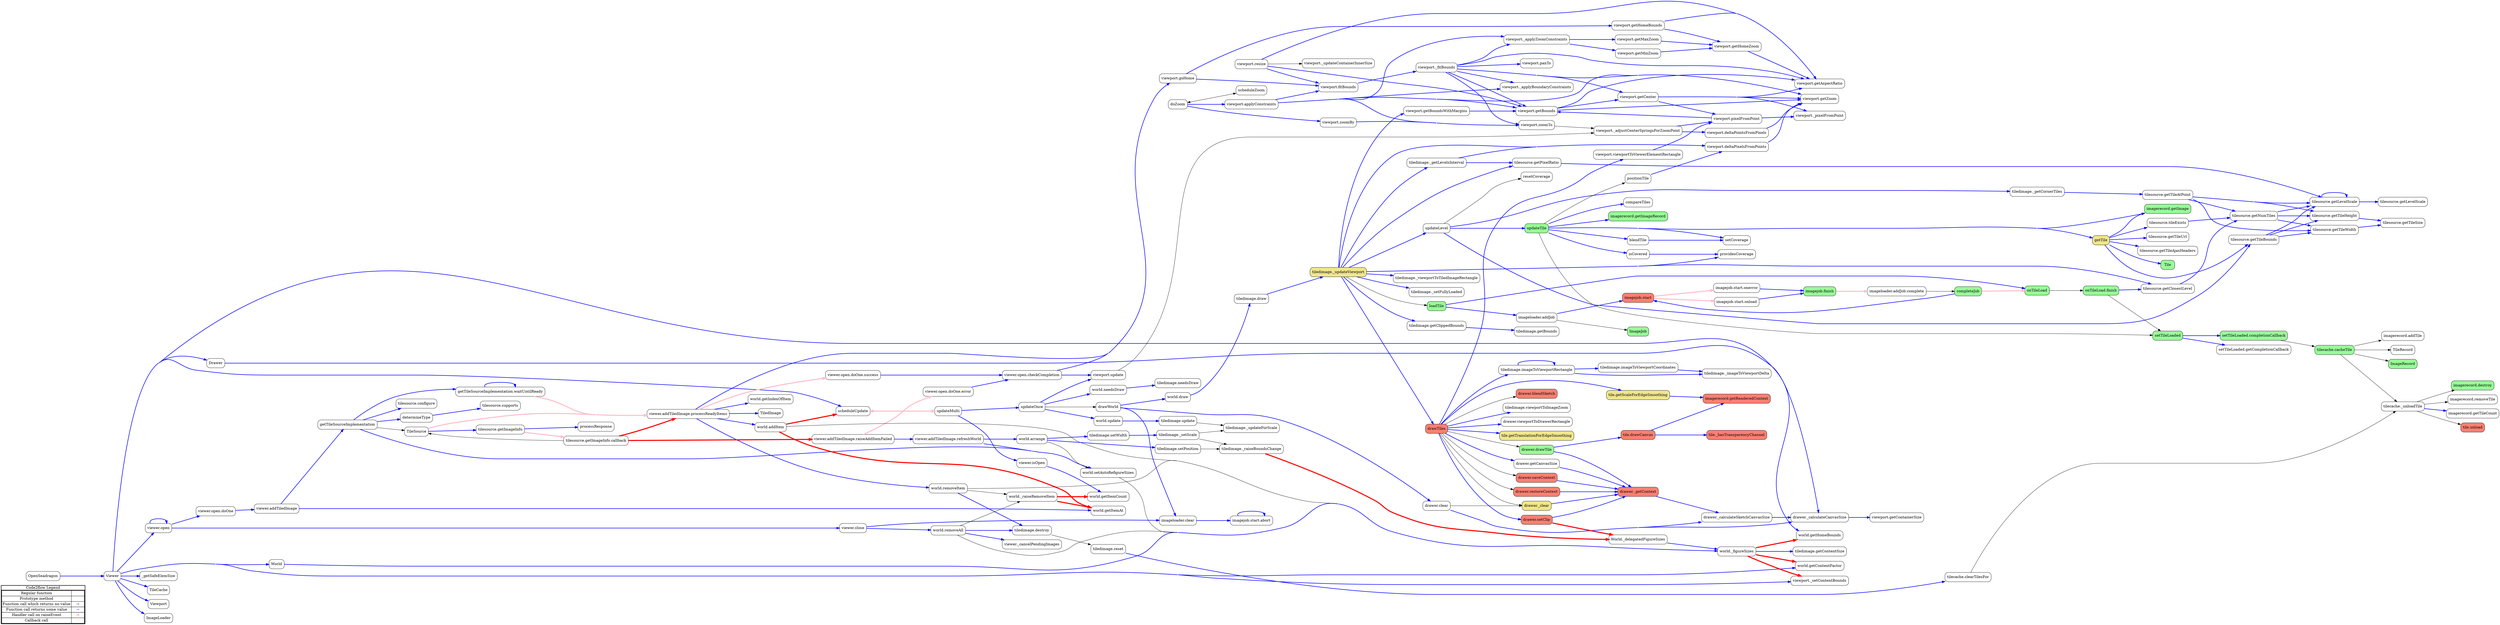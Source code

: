 digraph G {
clusterrank = "global"
ranksep = 1
mclimit = 500
spines = "curved"
rankdir = "LR"
dpi = 30;
concentrate = true;
			subgraph legend{
			rank = min;
			label = "legend";
			Legend [shape=none, margin=0, label = <
				<table cellspacing="0" cellpadding="0" border="1"><tr><td>Code2flow Legend</td></tr><tr><td>
				<table cellspacing="0">
				<tr><td>Regular function</td><td width="50px"></td></tr>
				<tr><td>Prototype method</td><td bgcolor='white'></td></tr>
				<tr><td>Function call which returns no value</td><td>&#8594;</td></tr>
				<tr><td>Function call returns some value</td><td><font color='blue'>&#8594;</font></td></tr>
				<tr><td>Handler call on raiseEvent</td><td><font color='red'>&#8594;</font></td></tr>
                <tr><td>Callback call</td><td><font color='pink'>&#8594;</font></td></tr>
				</table></td></tr></table>
				>];}

node2 [splines=ortho shape = "rect" style = "rounded" label = "OpenSeadragon" ];
















node52 [splines=ortho shape = "rect" style = "rounded" label = "TiledImage" ];
node55 [splines=ortho shape = "rect" style = "rounded,filled" fillcolor = "white" label = "tiledimage.needsDraw" ];
node57 [splines=ortho shape = "rect" style = "rounded,filled" fillcolor = "white" label = "tiledimage._setFullyLoaded" ];
node59 [splines=ortho shape = "rect" style = "rounded,filled" fillcolor = "white" label = "tiledimage.reset" ];
node61 [splines=ortho shape = "rect" style = "rounded,filled" fillcolor = "white" label = "tiledimage.update" ];
node63 [splines=ortho shape = "rect" style = "rounded,filled" fillcolor = "white" label = "tiledimage.draw" ];
node65 [splines=ortho shape = "rect" style = "rounded,filled" fillcolor = "white" label = "tiledimage.destroy" ];
node67 [splines=ortho shape = "rect" style = "rounded,filled" fillcolor = "white" label = "tiledimage.getBounds" ];
node69 [splines=ortho shape = "rect" style = "rounded,filled" fillcolor = "white" label = "tiledimage.getClippedBounds" ];
node71 [splines=ortho shape = "rect" style = "rounded,filled" fillcolor = "white" label = "tiledimage.getContentSize" ];
node73 [splines=ortho shape = "rect" style = "rounded,filled" fillcolor = "white" label = "tiledimage._imageToViewportDelta" ];
node75 [splines=ortho shape = "rect" style = "rounded,filled" fillcolor = "white" label = "tiledimage.imageToViewportCoordinates" ];
node77 [splines=ortho shape = "rect" style = "rounded,filled" fillcolor = "white" label = "tiledimage.imageToViewportRectangle" ];
node79 [splines=ortho shape = "rect" style = "rounded,filled" fillcolor = "white" label = "tiledimage._viewportToTiledImageRectangle" ];
node81 [splines=ortho shape = "rect" style = "rounded,filled" fillcolor = "white" label = "tiledimage.viewportToImageZoom" ];
node83 [splines=ortho shape = "rect" style = "rounded,filled" fillcolor = "white" label = "tiledimage.setPosition" ];
node85 [splines=ortho shape = "rect" style = "rounded,filled" fillcolor = "white" label = "tiledimage.setWidth" ];
node87 [splines=ortho shape = "rect" style = "rounded,filled" fillcolor = "white" label = "tiledimage._setScale" ];
node89 [splines=ortho shape = "rect" style = "rounded,filled" fillcolor = "white" label = "tiledimage._updateForScale" ];
node91 [splines=ortho shape = "rect" style = "rounded,filled" fillcolor = "white" label = "tiledimage._raiseBoundsChange" ];
node93 [splines=ortho shape = "rect" style = "rounded,filled" fillcolor = "white" label = "tiledimage._getLevelsInterval" ];
node96 [splines=ortho shape = "rect" style = "rounded,filled" fillcolor = "khaki" label = "tiledimage._updateViewport" ];
node98 [splines=ortho shape = "rect" style = "rounded,filled" fillcolor = "white" label = "tiledimage._getCornerTiles" ];
node100 [splines=ortho shape = "rect" style = "rounded" label = "updateLevel" ];
node102 [splines=ortho shape = "rect" style = "rounded,filled" fillcolor = "palegreen" label = "updateTile" ];
node104 [splines=ortho shape = "rect" style = "rounded,filled" fillcolor = "khaki" label = "getTile" ];
node106 [splines=ortho shape = "rect" style = "rounded,filled" fillcolor = "palegreen" label = "loadTile" ];
node110 [splines=ortho shape = "rect" style = "rounded,filled" fillcolor = "palegreen" label = "onTileLoad" ];
node109 [splines=ortho shape = "rect" style = "rounded,filled" fillcolor = "palegreen" label = "onTileLoad.finish" ];
node116 [splines=ortho shape = "rect" style = "rounded,filled" fillcolor = "palegreen" label = "setTileLoaded" ];
node113 [splines=ortho shape = "rect" style = "rounded" label = "setTileLoaded.getCompletionCallback" ];
node115 [splines=ortho shape = "rect" style = "rounded,filled" fillcolor = "palegreen" label = "setTileLoaded.completionCallback" ];
node118 [splines=ortho shape = "rect" style = "rounded" label = "positionTile" ];
node120 [splines=ortho shape = "rect" style = "rounded" label = "blendTile" ];
node122 [splines=ortho shape = "rect" style = "rounded" label = "providesCoverage" ];
node124 [splines=ortho shape = "rect" style = "rounded" label = "isCovered" ];
node126 [splines=ortho shape = "rect" style = "rounded" label = "setCoverage" ];
node128 [splines=ortho shape = "rect" style = "rounded" label = "resetCoverage" ];
node130 [splines=ortho shape = "rect" style = "rounded" label = "compareTiles" ];
node132 [splines=ortho shape = "rect" style = "rounded,filled" fillcolor = "salmon" label = "drawTiles" ];

node143 [splines=ortho shape = "rect" style = "rounded" label = "Viewer" ];
node146 [splines=ortho shape = "rect" style = "rounded,filled" fillcolor = "white" label = "viewer.isOpen" ];
node156 [splines=ortho shape = "rect" style = "rounded,filled" fillcolor = "white" label = "viewer.open" ];
node149 [splines=ortho shape = "rect" style = "rounded" label = "viewer.open.checkCompletion" ];
node155 [splines=ortho shape = "rect" style = "rounded" label = "viewer.open.doOne" ];
node152 [splines=ortho shape = "rect" style = "rounded" label = "viewer.open.doOne.success" ];
node154 [splines=ortho shape = "rect" style = "rounded" label = "viewer.open.doOne.error" ];
node158 [splines=ortho shape = "rect" style = "rounded,filled" fillcolor = "white" label = "viewer.close" ];
node167 [splines=ortho shape = "rect" style = "rounded,filled" fillcolor = "white" label = "viewer.addTiledImage" ];
node162 [splines=ortho shape = "rect" style = "rounded" label = "viewer.addTiledImage.raiseAddItemFailed" ];
node164 [splines=ortho shape = "rect" style = "rounded" label = "viewer.addTiledImage.refreshWorld" ];
node166 [splines=ortho shape = "rect" style = "rounded" label = "viewer.addTiledImage.processReadyItems" ];
node169 [splines=ortho shape = "rect" style = "rounded,filled" fillcolor = "white" label = "viewer._cancelPendingImages" ];
node171 [splines=ortho shape = "rect" style = "rounded" label = "_getSafeElemSize" ];
node177 [splines=ortho shape = "rect" style = "rounded" label = "getTileSourceImplementation" ];
node174 [splines=ortho shape = "rect" style = "rounded" label = "getTileSourceImplementation.waitUntilReady" ];
node181 [splines=ortho shape = "rect" style = "rounded" label = "scheduleUpdate" ];
node183 [splines=ortho shape = "rect" style = "rounded" label = "updateMulti" ];
node185 [splines=ortho shape = "rect" style = "rounded" label = "updateOnce" ];
node187 [splines=ortho shape = "rect" style = "rounded" label = "drawWorld" ];
node189 [splines=ortho shape = "rect" style = "rounded" label = "scheduleZoom" ];
node191 [splines=ortho shape = "rect" style = "rounded" label = "doZoom" ];

node199 [splines=ortho shape = "rect" style = "rounded" label = "World" ];
node198 [splines=ortho shape = "rect" style = "rounded" label = "World._delegatedFigureSizes" ];
node202 [splines=ortho shape = "rect" style = "rounded,filled" fillcolor = "white" label = "world.addItem" ];
node204 [splines=ortho shape = "rect" style = "rounded,filled" fillcolor = "white" label = "world.getItemAt" ];
node206 [splines=ortho shape = "rect" style = "rounded,filled" fillcolor = "white" label = "world.getIndexOfItem" ];
node208 [splines=ortho shape = "rect" style = "rounded,filled" fillcolor = "white" label = "world.getItemCount" ];
node210 [splines=ortho shape = "rect" style = "rounded,filled" fillcolor = "white" label = "world.removeItem" ];
node212 [splines=ortho shape = "rect" style = "rounded,filled" fillcolor = "white" label = "world.removeAll" ];
node214 [splines=ortho shape = "rect" style = "rounded,filled" fillcolor = "white" label = "world.update" ];
node216 [splines=ortho shape = "rect" style = "rounded,filled" fillcolor = "white" label = "world.draw" ];
node218 [splines=ortho shape = "rect" style = "rounded,filled" fillcolor = "white" label = "world.needsDraw" ];
node220 [splines=ortho shape = "rect" style = "rounded,filled" fillcolor = "white" label = "world.getHomeBounds" ];
node222 [splines=ortho shape = "rect" style = "rounded,filled" fillcolor = "white" label = "world.getContentFactor" ];
node224 [splines=ortho shape = "rect" style = "rounded,filled" fillcolor = "white" label = "world.setAutoRefigureSizes" ];
node226 [splines=ortho shape = "rect" style = "rounded,filled" fillcolor = "white" label = "world.arrange" ];
node228 [splines=ortho shape = "rect" style = "rounded,filled" fillcolor = "white" label = "world._figureSizes" ];
node230 [splines=ortho shape = "rect" style = "rounded,filled" fillcolor = "white" label = "world._raiseRemoveItem" ];













node280 [splines=ortho shape = "rect" style = "rounded" label = "TileCache" ];
node263 [splines=ortho shape = "rect" style = "rounded" label = "TileRecord" ];
node265 [splines=ortho shape = "rect" style = "rounded,filled" fillcolor = "palegreen" label = "ImageRecord" ];
node268 [splines=ortho shape = "rect" style = "rounded,filled" fillcolor = "palegreen" label = "imagerecord.destroy" ];
node270 [splines=ortho shape = "rect" style = "rounded,filled" fillcolor = "palegreen" label = "imagerecord.getImage" ];
node272 [splines=ortho shape = "rect" style = "rounded,filled" fillcolor = "salmon" label = "imagerecord.getRenderedContext" ];
node274 [splines=ortho shape = "rect" style = "rounded,filled" fillcolor = "white" label = "imagerecord.addTile" ];
node276 [splines=ortho shape = "rect" style = "rounded,filled" fillcolor = "white" label = "imagerecord.removeTile" ];
node278 [splines=ortho shape = "rect" style = "rounded,filled" fillcolor = "white" label = "imagerecord.getTileCount" ];
node283 [splines=ortho shape = "rect" style = "rounded,filled" fillcolor = "palegreen" label = "tilecache.cacheTile" ];
node285 [splines=ortho shape = "rect" style = "rounded,filled" fillcolor = "white" label = "tilecache.clearTilesFor" ];
node287 [splines=ortho shape = "rect" style = "rounded,filled" fillcolor = "palegreen" label = "imagerecord.getImageRecord" ];
node289 [splines=ortho shape = "rect" style = "rounded,filled" fillcolor = "white" label = "tilecache._unloadTile" ];

node295 [splines=ortho shape = "rect" style = "rounded" label = "TileSource" ];
node298 [splines=ortho shape = "rect" style = "rounded,filled" fillcolor = "white" label = "tilesource.getTileSize" ];
node300 [splines=ortho shape = "rect" style = "rounded,filled" fillcolor = "white" label = "tilesource.getTileWidth" ];
node302 [splines=ortho shape = "rect" style = "rounded,filled" fillcolor = "white" label = "tilesource.getTileHeight" ];
node307 [splines=ortho shape = "rect" style = "rounded,filled" fillcolor = "white" label = "tilesource.getLevelScale" ];
node306 [splines=ortho shape = "rect" style = "rounded,filled" fillcolor = "white" label = "tilesource.getLevelScale" ];
node309 [splines=ortho shape = "rect" style = "rounded,filled" fillcolor = "white" label = "tilesource.getNumTiles" ];
node311 [splines=ortho shape = "rect" style = "rounded,filled" fillcolor = "white" label = "tilesource.getPixelRatio" ];
node313 [splines=ortho shape = "rect" style = "rounded,filled" fillcolor = "white" label = "tilesource.getClosestLevel" ];
node315 [splines=ortho shape = "rect" style = "rounded,filled" fillcolor = "white" label = "tilesource.getTileAtPoint" ];
node317 [splines=ortho shape = "rect" style = "rounded,filled" fillcolor = "white" label = "tilesource.getTileBounds" ];
node321 [splines=ortho shape = "rect" style = "rounded,filled" fillcolor = "white" label = "tilesource.getImageInfo" ];
node320 [splines=ortho shape = "rect" style = "rounded" label = "tilesource.getImageInfo.callback" ];
node323 [splines=ortho shape = "rect" style = "rounded,filled" fillcolor = "white" label = "tilesource.supports" ];
node325 [splines=ortho shape = "rect" style = "rounded,filled" fillcolor = "white" label = "tilesource.configure" ];
node327 [splines=ortho shape = "rect" style = "rounded,filled" fillcolor = "white" label = "tilesource.getTileUrl" ];
node329 [splines=ortho shape = "rect" style = "rounded,filled" fillcolor = "white" label = "tilesource.getTileAjaxHeaders" ];
node331 [splines=ortho shape = "rect" style = "rounded,filled" fillcolor = "white" label = "tilesource.tileExists" ];
node333 [splines=ortho shape = "rect" style = "rounded" label = "processResponse" ];
node335 [splines=ortho shape = "rect" style = "rounded" label = "determineType" ];









node363 [splines=ortho shape = "rect" style = "rounded" label = "Viewport" ];
node366 [splines=ortho shape = "rect" style = "rounded,filled" fillcolor = "white" label = "viewport._setContentBounds" ];
node368 [splines=ortho shape = "rect" style = "rounded,filled" fillcolor = "white" label = "viewport.getHomeZoom" ];
node370 [splines=ortho shape = "rect" style = "rounded,filled" fillcolor = "white" label = "viewport.getHomeBounds" ];
node372 [splines=ortho shape = "rect" style = "rounded,filled" fillcolor = "white" label = "viewport.goHome" ];
node374 [splines=ortho shape = "rect" style = "rounded,filled" fillcolor = "white" label = "viewport.getMinZoom" ];
node376 [splines=ortho shape = "rect" style = "rounded,filled" fillcolor = "white" label = "viewport.getMaxZoom" ];
node378 [splines=ortho shape = "rect" style = "rounded,filled" fillcolor = "white" label = "viewport.getAspectRatio" ];
node380 [splines=ortho shape = "rect" style = "rounded,filled" fillcolor = "white" label = "viewport.getContainerSize" ];
node382 [splines=ortho shape = "rect" style = "rounded,filled" fillcolor = "white" label = "viewport.getBounds" ];
node384 [splines=ortho shape = "rect" style = "rounded,filled" fillcolor = "white" label = "viewport.getBoundsWithMargins" ];
node386 [splines=ortho shape = "rect" style = "rounded,filled" fillcolor = "white" label = "viewport.getCenter" ];
node388 [splines=ortho shape = "rect" style = "rounded,filled" fillcolor = "white" label = "viewport.getZoom" ];
node390 [splines=ortho shape = "rect" style = "rounded,filled" fillcolor = "white" label = "viewport._applyZoomConstraints" ];
node392 [splines=ortho shape = "rect" style = "rounded,filled" fillcolor = "white" label = "viewport._applyBoundaryConstraints" ];
node394 [splines=ortho shape = "rect" style = "rounded,filled" fillcolor = "white" label = "viewport.applyConstraints" ];
node396 [splines=ortho shape = "rect" style = "rounded,filled" fillcolor = "white" label = "viewport._fitBounds" ];
node398 [splines=ortho shape = "rect" style = "rounded,filled" fillcolor = "white" label = "viewport.fitBounds" ];
node400 [splines=ortho shape = "rect" style = "rounded,filled" fillcolor = "white" label = "viewport.panTo" ];
node402 [splines=ortho shape = "rect" style = "rounded,filled" fillcolor = "white" label = "viewport.zoomBy" ];
node404 [splines=ortho shape = "rect" style = "rounded,filled" fillcolor = "white" label = "viewport.zoomTo" ];
node406 [splines=ortho shape = "rect" style = "rounded,filled" fillcolor = "white" label = "viewport.resize" ];
node408 [splines=ortho shape = "rect" style = "rounded,filled" fillcolor = "white" label = "viewport._updateContainerInnerSize" ];
node412 [splines=ortho shape = "rect" style = "rounded,filled" fillcolor = "white" label = "viewport.update" ];
node414 [splines=ortho shape = "rect" style = "rounded,filled" fillcolor = "white" label = "viewport._adjustCenterSpringsForZoomPoint" ];
node416 [splines=ortho shape = "rect" style = "rounded,filled" fillcolor = "white" label = "viewport.deltaPixelsFromPoints" ];
node418 [splines=ortho shape = "rect" style = "rounded,filled" fillcolor = "white" label = "viewport.deltaPointsFromPixels" ];
node420 [splines=ortho shape = "rect" style = "rounded,filled" fillcolor = "white" label = "viewport.pixelFromPoint" ];
node422 [splines=ortho shape = "rect" style = "rounded,filled" fillcolor = "white" label = "viewport._pixelFromPoint" ];
node424 [splines=ortho shape = "rect" style = "rounded,filled" fillcolor = "white" label = "viewport.viewportToViewerElementRectangle" ];

node430 [splines=ortho shape = "rect" style = "rounded,filled" fillcolor = "palegreen" label = "Tile" ];
node433 [splines=ortho shape = "rect" style = "rounded,filled" fillcolor = "salmon" label = "tile._hasTransparencyChannel" ];
node435 [splines=ortho shape = "rect" style = "rounded,filled" fillcolor = "salmon" label = "tile.drawCanvas" ];
node437 [splines=ortho shape = "rect" style = "rounded,filled" fillcolor = "khaki" label = "tile.getScaleForEdgeSmoothing" ];
node441 [splines=ortho shape = "rect" style = "rounded,filled" fillcolor = "khaki" label = "tile.getTranslationForEdgeSmoothing" ];
node443 [splines=ortho shape = "rect" style = "rounded,filled" fillcolor = "salmon" label = "tile.unload" ];

node449 [splines=ortho shape = "rect" style = "rounded" label = "Drawer" ];
node452 [splines=ortho shape = "rect" style = "rounded,filled" fillcolor = "white" label = "drawer.clear" ];
node454 [splines=ortho shape = "rect" style = "rounded,filled" fillcolor = "khaki" label = "drawer._clear" ];
node456 [splines=ortho shape = "rect" style = "rounded,filled" fillcolor = "white" label = "drawer.viewportToDrawerRectangle" ];
node458 [splines=ortho shape = "rect" style = "rounded,filled" fillcolor = "palegreen" label = "drawer.drawTile" ];
node460 [splines=ortho shape = "rect" style = "rounded,filled" fillcolor = "salmon" label = "drawer._getContext" ];
node462 [splines=ortho shape = "rect" style = "rounded,filled" fillcolor = "salmon" label = "drawer.saveContext" ];
node464 [splines=ortho shape = "rect" style = "rounded,filled" fillcolor = "salmon" label = "drawer.restoreContext" ];
node466 [splines=ortho shape = "rect" style = "rounded,filled" fillcolor = "salmon" label = "drawer.setClip" ];
node468 [splines=ortho shape = "rect" style = "rounded,filled" fillcolor = "salmon" label = "drawer.blendSketch" ];
node470 [splines=ortho shape = "rect" style = "rounded,filled" fillcolor = "white" label = "drawer.getCanvasSize" ];
node472 [splines=ortho shape = "rect" style = "rounded,filled" fillcolor = "white" label = "drawer._calculateCanvasSize" ];
node474 [splines=ortho shape = "rect" style = "rounded,filled" fillcolor = "white" label = "drawer._calculateSketchCanvasSize" ];






















node540 [splines=ortho shape = "rect" style = "rounded" label = "ImageLoader" ];
node525 [splines=ortho shape = "rect" style = "rounded,filled" fillcolor = "palegreen" label = "ImageJob" ];
node536 [splines=ortho shape = "rect" style = "rounded,filled" fillcolor = "salmon" label = "imagejob.start" ];
node529 [splines=ortho shape = "rect" style = "rounded" label = "imagejob.start.onload" ];
node531 [splines=ortho shape = "rect" style = "rounded" label = "imagejob.start.onerror" ];
node535 [splines=ortho shape = "rect" style = "rounded" label = "imagejob.start.abort" ];
node538 [splines=ortho shape = "rect" style = "rounded,filled" fillcolor = "palegreen" label = "imagejob.finish" ];
node546 [splines=ortho shape = "rect" style = "rounded,filled" fillcolor = "white" label = "imageloader.addJob" ];
node544 [splines=ortho shape = "rect" style = "rounded" label = "imageloader.addJob.complete" ];
node548 [splines=ortho shape = "rect" style = "rounded,filled" fillcolor = "white" label = "imageloader.clear" ];
node550 [splines=ortho shape = "rect" style = "rounded,filled" fillcolor = "palegreen" label = "completeJob" ];

node61 -> node89;
node63 -> node96 [color="blue" penwidth="2"];
node65 -> node59;
node69 -> node67 [color="blue" penwidth="2"];
node75 -> node73 [color="blue" penwidth="2"];
node77 -> node73 [color="blue" penwidth="2"];
node77 -> node75 [color="blue" penwidth="2"];
node83 -> node91;
node85 -> node87 [color="blue" penwidth="2"];
node87 -> node89;
node87 -> node91;
node96 -> node57 [color="blue" penwidth="2"];
node96 -> node69 [color="blue" penwidth="2"];
node96 -> node79 [color="blue" penwidth="2"];
node96 -> node93 [color="blue" penwidth="2"];
node96 -> node100 [color="blue" penwidth="2"];
node96 -> node106;
node96 -> node122 [color="blue" penwidth="2"];
node96 -> node132 [color="blue" penwidth="2"];
node100 -> node102 [color="blue" penwidth="2"];
node100 -> node128;
node102 -> node104 [color="blue" penwidth="2"];
node102 -> node116;
node102 -> node118;
node102 -> node120 [color="blue" penwidth="2"];
node102 -> node124 [color="blue" penwidth="2"];
node102 -> node126 [color="blue" penwidth="2"];
node102 -> node130 [color="blue" penwidth="2"];
node106 -> node110 [color="blue" penwidth="2"];
node109 -> node116;
node120 -> node126 [color="blue" penwidth="2"];
node124 -> node122 [color="blue" penwidth="2"];
node143 -> node171 [color="blue" penwidth="2"];
node143 -> node181 [color="blue" penwidth="2"];
node156 -> node156 [color="blue" penwidth="2"];
node167 -> node177 [color="blue" penwidth="2"];
node177 -> node295;
node183 -> node181 [color="blue" penwidth="2"];
node183 -> node185 [color="blue" penwidth="2"];
node185 -> node187;
node191 -> node189;
node202 -> node228;
node210 -> node228;
node210 -> node230;
node212 -> node228;
node212 -> node230;
node224 -> node228;
node226 -> node224;
node283 -> node263;
node283 -> node265;
node283 -> node289;
node285 -> node289;
node300 -> node298 [color="blue" penwidth="2"];
node302 -> node298 [color="blue" penwidth="2"];
node307 -> node307 [color="blue" penwidth="2"];
node307 -> node306 [color="blue" penwidth="2"];
node309 -> node300 [color="blue" penwidth="2"];
node309 -> node302 [color="blue" penwidth="2"];
node313 -> node309 [color="blue" penwidth="2"];
node315 -> node300 [color="blue" penwidth="2"];
node315 -> node302 [color="blue" penwidth="2"];
node315 -> node309 [color="blue" penwidth="2"];
node317 -> node300 [color="blue" penwidth="2"];
node317 -> node302 [color="blue" penwidth="2"];
node321 -> node333 [color="blue" penwidth="2"];
node320 -> node295;
node331 -> node309 [color="blue" penwidth="2"];

node368 -> node378 [color="blue" penwidth="2"];
node370 -> node368 [color="blue" penwidth="2"];
node370 -> node378 [color="blue" penwidth="2"];
node372 -> node370 [color="blue" penwidth="2"];
node372 -> node398 [color="blue" penwidth="2"];
node374 -> node368 [color="blue" penwidth="2"];
node376 -> node368 [color="blue" penwidth="2"];
node382 -> node378 [color="blue" penwidth="2"];
node382 -> node386 [color="blue" penwidth="2"];
node382 -> node388 [color="blue" penwidth="2"];
node384 -> node382 [color="blue" penwidth="2"];
node386 -> node378 [color="blue" penwidth="2"];
node386 -> node388 [color="blue" penwidth="2"];
node386 -> node420 [color="blue" penwidth="2"];
node386 -> node422 [color="blue" penwidth="2"];
node390 -> node374 [color="blue" penwidth="2"];
node390 -> node376 [color="blue" penwidth="2"];
node394 -> node382 [color="blue" penwidth="2"];
node394 -> node388 [color="blue" penwidth="2"];
node394 -> node390 [color="blue" penwidth="2"];
node394 -> node392 [color="blue" penwidth="2"];
node394 -> node398 [color="blue" penwidth="2"];
node394 -> node404 [color="blue" penwidth="2"];
node396 -> node378 [color="blue" penwidth="2"];
node396 -> node382 [color="blue" penwidth="2"];
node396 -> node386 [color="blue" penwidth="2"];
node396 -> node388 [color="blue" penwidth="2"];
node396 -> node390 [color="blue" penwidth="2"];
node396 -> node392 [color="blue" penwidth="2"];
node396 -> node400 [color="blue" penwidth="2"];
node396 -> node404 [color="blue" penwidth="2"];
node398 -> node396 [color="blue" penwidth="2"];
node402 -> node404 [color="blue" penwidth="2"];
node404 -> node414;
node406 -> node378 [color="blue" penwidth="2"];
node406 -> node382 [color="blue" penwidth="2"];
node406 -> node398 [color="blue" penwidth="2"];
node406 -> node408;
node412 -> node414;
node414 -> node418 [color="blue" penwidth="2"];
node414 -> node420 [color="blue" penwidth="2"];
node416 -> node388 [color="blue" penwidth="2"];
node418 -> node388 [color="blue" penwidth="2"];
node420 -> node382 [color="blue" penwidth="2"];
node420 -> node422 [color="blue" penwidth="2"];
node424 -> node420 [color="blue" penwidth="2"];
node435 -> node433 [color="blue" penwidth="2"];
node452 -> node454;
node452 -> node472 [color="blue" penwidth="2"];
node452 -> node474 [color="blue" penwidth="2"];
node454 -> node460 [color="blue" penwidth="2"];
node458 -> node460 [color="blue" penwidth="2"];
node460 -> node474 [color="blue" penwidth="2"];
node462 -> node460 [color="blue" penwidth="2"];
node464 -> node460 [color="blue" penwidth="2"];
node466 -> node460 [color="blue" penwidth="2"];
node470 -> node460 [color="blue" penwidth="2"];
node474 -> node472 [color="blue" penwidth="2"];









node546 -> node525;
node544 -> node550;
node2 -> node143 [color="blue" penwidth="2"];
node143 -> node540 [color="blue" penwidth="2"];
node143 -> node280 [color="blue" penwidth="2"];
node143 -> node363 [color="blue" penwidth="2"];
node143 -> node449 [color="blue" penwidth="2"];
node143 -> node199 [color="blue" penwidth="2"];
node295 -> node321 [color="blue" penwidth="2"];
node449 -> node472 [color="blue" penwidth="2"];
node143 -> node156 [color="blue" penwidth="2"];
node295 -> node166 [color="pink" penwidth="4"];
node143 -> node366 [color="blue" penwidth="2"];
node143 -> node220 [color="blue" penwidth="2"];
node143 -> node222 [color="blue" penwidth="2"];
node199 -> node228 [color="blue" penwidth="2"];
node458 -> node435 [color="blue" penwidth="2"];
node472 -> node380 [color="blue" penwidth="2"];
node435 -> node272 [color="blue" penwidth="2"];
node437 -> node272 [color="blue" penwidth="2"];
node536 -> node531 [color="pink" penwidth="4"];
node536 -> node529 [color="pink" penwidth="4"];
node531 -> node538 [color="blue" penwidth="2"];
node529 -> node538 [color="blue" penwidth="2"];
node535 -> node535 [color="blue" penwidth="2"];
node538 -> node544 [color="pink" penwidth="4"];
node550 -> node536 [color="blue" penwidth="2"];
node546 -> node536 [color="blue" penwidth="2"];
node548 -> node535 [color="blue" penwidth="2"];
node550 -> node110 [color="pink" penwidth="4"];
node283 -> node274;
node289 -> node268;
node289 -> node276;
node289 -> node278 [color="blue" penwidth="2"];
node289 -> node443;
node104 -> node430 [color="blue" penwidth="2"];
node132 -> node456 [color="blue" penwidth="2"];
node132 -> node464;
node132 -> node462;
node132 -> node470 [color="blue" penwidth="2"];
node132 -> node468;
node132 -> node458;
node132 -> node466 [color="blue" penwidth="2"];
node132 -> node454;
node106 -> node546 [color="blue" penwidth="2"];
node102 -> node270 [color="blue" penwidth="2"];
node104 -> node270 [color="blue" penwidth="2"];
node132 -> node441 [color="blue" penwidth="2"];
node132 -> node437 [color="blue" penwidth="2"];
node102 -> node287 [color="blue" penwidth="2"];
node59 -> node285 [color="blue" penwidth="2"];
node115 -> node283;
node110 -> node109;
node100 -> node98 [color="blue" penwidth="2"];
node96 -> node132 [color="blue" penwidth="2"];
node132 -> node81 [color="blue" penwidth="2"];
node132 -> node77 [color="blue" penwidth="2"];
node116 -> node113 [color="blue" penwidth="2"];
node116 -> node115 [color="blue" penwidth="2"];
node110 -> node109 [color="pink" penwidth="4"];
node104 -> node331 [color="blue" penwidth="2"];
node104 -> node327 [color="blue" penwidth="2"];
node104 -> node317 [color="blue" penwidth="2"];
node100 -> node317 [color="blue" penwidth="2"];
node104 -> node329 [color="blue" penwidth="2"];
node98 -> node315 [color="blue" penwidth="2"];
node109 -> node313 [color="blue" penwidth="2"];
node93 -> node311 [color="blue" penwidth="2"];
node96 -> node313 [color="blue" penwidth="2"];
node96 -> node311 [color="blue" penwidth="2"];
node132 -> node424 [color="blue" penwidth="2"];
node118 -> node416 [color="blue" penwidth="2"];
node93 -> node416 [color="blue" penwidth="2"];
node96 -> node416 [color="blue" penwidth="2"];
node96 -> node384 [color="blue" penwidth="2"];
node466 -> node198 [color="red" penwidth="4"];
node91 -> node198 [color="red" penwidth="4"];
node309 -> node307 [color="blue" penwidth="2"];
node311 -> node307 [color="blue" penwidth="2"];
node315 -> node307 [color="blue" penwidth="2"];
node317 -> node307 [color="blue" penwidth="2"];
node335 -> node323 [color="blue" penwidth="2"];
node321 -> node320 [color="pink" penwidth="4"];
node320 -> node166 [color="red" penwidth="4"];
node320 -> node162 [color="red" penwidth="4"];
node166 -> node52 [color="blue" penwidth="2"];
node177 -> node295 [color="blue" penwidth="2"];
node187 -> node452 [color="blue" penwidth="2"];
node187 -> node548 [color="blue" penwidth="2"];
node158 -> node548 [color="blue" penwidth="2"];
node177 -> node325 [color="blue" penwidth="2"];
node177 -> node335 [color="blue" penwidth="2"];
node156 -> node158 [color="blue" penwidth="2"];
node183 -> node146 [color="blue" penwidth="2"];
node156 -> node155 [color="blue" penwidth="2"];
node155 -> node167 [color="blue" penwidth="2"];
node174 -> node174 [color="blue" penwidth="2"];
node177 -> node174 [color="blue" penwidth="2"];
node152 -> node149 [color="blue" penwidth="2"];
node154 -> node149 [color="blue" penwidth="2"];
node162 -> node164 [color="blue" penwidth="2"];
node189 -> node191 [color="pink" penwidth="4"];
node181 -> node183 [color="pink" penwidth="4"];
node174 -> node166 [color="pink" penwidth="4"];
node166 -> node152 [color="pink" penwidth="4"];
node162 -> node154 [color="pink" penwidth="4"];
node166 -> node372 [color="blue" penwidth="2"];
node149 -> node372 [color="blue" penwidth="2"];
node149 -> node412 [color="blue" penwidth="2"];
node185 -> node412 [color="blue" penwidth="2"];
node191 -> node394 [color="blue" penwidth="2"];
node191 -> node402 [color="blue" penwidth="2"];
node187 -> node216 [color="blue" penwidth="2"];
node185 -> node214 [color="blue" penwidth="2"];
node185 -> node218 [color="blue" penwidth="2"];
node158 -> node212 [color="blue" penwidth="2"];
node146 -> node208 [color="blue" penwidth="2"];
node167 -> node204 [color="blue" penwidth="2"];
node164 -> node226 [color="blue" penwidth="2"];
node164 -> node224 [color="blue" penwidth="2"];
node166 -> node202 [color="blue" penwidth="2"];
node166 -> node210 [color="blue" penwidth="2"];
node166 -> node206 [color="blue" penwidth="2"];
node177 -> node224 [color="blue" penwidth="2"];
node77 -> node77 [color="blue" penwidth="2"];
node216 -> node63 [color="blue" penwidth="2"];
node214 -> node61 [color="blue" penwidth="2"];
node226 -> node85 [color="blue" penwidth="2"];
node226 -> node83 [color="blue" penwidth="2"];
node212 -> node65 [color="blue" penwidth="2"];
node210 -> node65 [color="blue" penwidth="2"];
node218 -> node55 [color="blue" penwidth="2"];
node228 -> node71 [color="blue" penwidth="2"];
node212 -> node169 [color="blue" penwidth="2"];
node202 -> node181 [color="red" penwidth="4"];
node228 -> node366 [color="red" penwidth="4"];
node198 -> node228 [color="blue" penwidth="2"];
node228 -> node220 [color="red" penwidth="4"];
node228 -> node222 [color="red" penwidth="4"];
node230 -> node208 [color="red" penwidth="4"];
node230 -> node204 [color="red" penwidth="4"];
node202 -> node204 [color="red" penwidth="4"];
subgraph clusteropenseadragon0{

label="openseadragon";
style=filled;
color=black;
graph[style=dotted];
};
subgraph clustereventsource31{

label="eventsource";
style=filled;
color=black;
graph[style=dotted];
subgraph clusterprototype36{

label="prototype";
style=filled;
color=black;
graph[style=dotted];
}};
subgraph clustertiledimage49{

label="tiledimage";
style=filled;
color=black;
graph[style=dotted];
subgraph clusterprototype53{
node55 node57 node59 node61 node63 node65 node67 node69 node71 node73 node75 node77 node79 node81 node83 node85 node87 node89 node91 node93 node96 node98 node55 node57 node59 node61 node63 node65 node67 node69 node71 node73 node75 node77 node79 node81 node83 node85 node87 node89 node91 node93 node96 node98 ;
label="prototype";
style=filled;
color=black;
graph[style=dotted];
}subgraph clusteronTileLoad107{
node110 node109 node109 ;
label="onTileLoad";
style=filled;
color=black;
graph[style=dotted];
}subgraph clustersetTileLoaded111{
node116 node113 node115 node113 node115 ;
label="setTileLoaded";
style=filled;
color=black;
graph[style=dotted];
}};
subgraph clusterviewer135{

label="viewer";
style=filled;
color=black;
graph[style=dotted];
subgraph clusterprototype144{
node146 node156 node149 node155 node152 node154 node158 node167 node162 node164 node166 node169 node146 node158 node169 ;
label="prototype";
style=filled;
color=black;
graph[style=dotted];
subgraph clusteropen147{
node156 node149 node155 node152 node154 node149 ;
label="open";
style=filled;
color=black;
graph[style=dotted];
subgraph clusterdoOne150{
node155 node152 node154 node152 node154 ;
label="doOne";
style=filled;
color=black;
graph[style=dotted];
}}subgraph clusteraddTiledImage159{
node167 node162 node164 node166 node162 node164 node166 ;
label="addTiledImage";
style=filled;
color=black;
graph[style=dotted];
}}subgraph clustergetTileSourceImplementation172{
node177 node174 node174 ;
label="getTileSourceImplementation";
style=filled;
color=black;
graph[style=dotted];
}};
subgraph clusterworld194{

label="world";
style=filled;
color=black;
graph[style=dotted];
subgraph clusterWorld196{
node199 node198 node198 ;
label="World";
style=filled;
color=black;
graph[style=dotted];
}subgraph clusterprototype200{
node202 node204 node206 node208 node210 node212 node214 node216 node218 node220 node222 node224 node226 node228 node230 node202 node204 node206 node208 node210 node212 node214 node216 node218 node220 node222 node224 node226 node228 node230 ;
label="prototype";
style=filled;
color=black;
graph[style=dotted];
}};

subgraph clustertilecache260{

label="tilecache";
style=filled;
color=black;
graph[style=dotted];
subgraph clusterprototype266{
node268 node270 node272 node274 node276 node278 node268 node270 node272 node274 node276 node278 ;
label="prototype";
style=filled;
color=black;
graph[style=dotted];
}subgraph clusterprototype281{
node283 node285 node287 node289 node283 node285 node287 node289 ;
label="prototype";
style=filled;
color=black;
graph[style=dotted];
}};
subgraph clustertilesource292{

label="tilesource";
style=filled;
color=black;
graph[style=dotted];
subgraph clusterprototype296{
node298 node300 node302 node307 node306 node309 node311 node313 node315 node317 node321 node320 node323 node325 node327 node329 node331 node298 node300 node302 node309 node311 node313 node315 node317 node323 node325 node327 node329 node331 ;
label="prototype";
style=filled;
color=black;
graph[style=dotted];
subgraph clustergetLevelScale303{
node307 node306 node306 ;
label="getLevelScale";
style=filled;
color=black;
graph[style=dotted];
}subgraph clustergetImageInfo318{
node321 node320 node320 ;
label="getImageInfo";
style=filled;
color=black;
graph[style=dotted];
}}};

subgraph clusterviewport360{

label="viewport";
style=filled;
color=black;
graph[style=dotted];
subgraph clusterprototype364{
node366 node368 node370 node372 node374 node376 node378 node380 node382 node384 node386 node388 node390 node392 node394 node396 node398 node400 node402 node404 node406 node408 node412 node414 node416 node418 node420 node422 node424 node366 node368 node370 node372 node374 node376 node378 node380 node382 node384 node386 node388 node390 node392 node394 node396 node398 node400 node402 node404 node406 node408 node412 node414 node416 node418 node420 node422 node424 ;
label="prototype";
style=filled;
color=black;
graph[style=dotted];
}};
subgraph clustertile427{

label="tile";
style=filled;
color=black;
graph[style=dotted];
subgraph clusterprototype431{
node433 node435 node437 node441 node443 node433 node435 node437 node441 node443 ;
label="prototype";
style=filled;
color=black;
graph[style=dotted];
}};
subgraph clusterdrawer446{

label="drawer";
style=filled;
color=black;
graph[style=dotted];
subgraph clusterprototype450{
node452 node454 node456 node458 node460 node462 node464 node466 node468 node470 node472 node474 node452 node454 node456 node458 node460 node462 node464 node466 node468 node470 node472 node474 ;
label="prototype";
style=filled;
color=black;
graph[style=dotted];
}};

subgraph clusterimageloader522{

label="imageloader";
style=filled;
color=black;
graph[style=dotted];
subgraph clusterprototype526{
node536 node529 node531 node535 node538 node538 ;
label="prototype";
style=filled;
color=black;
graph[style=dotted];
subgraph clusterstart527{
node536 node529 node531 node535 node529 node531 node535 ;
label="start";
style=filled;
color=black;
graph[style=dotted];
}}subgraph clusterprototype541{
node546 node544 node548 node548 ;
label="prototype";
style=filled;
color=black;
graph[style=dotted];
subgraph clusteraddJob542{
node546 node544 node544 ;
label="addJob";
style=filled;
color=black;
graph[style=dotted];
}}};
}
